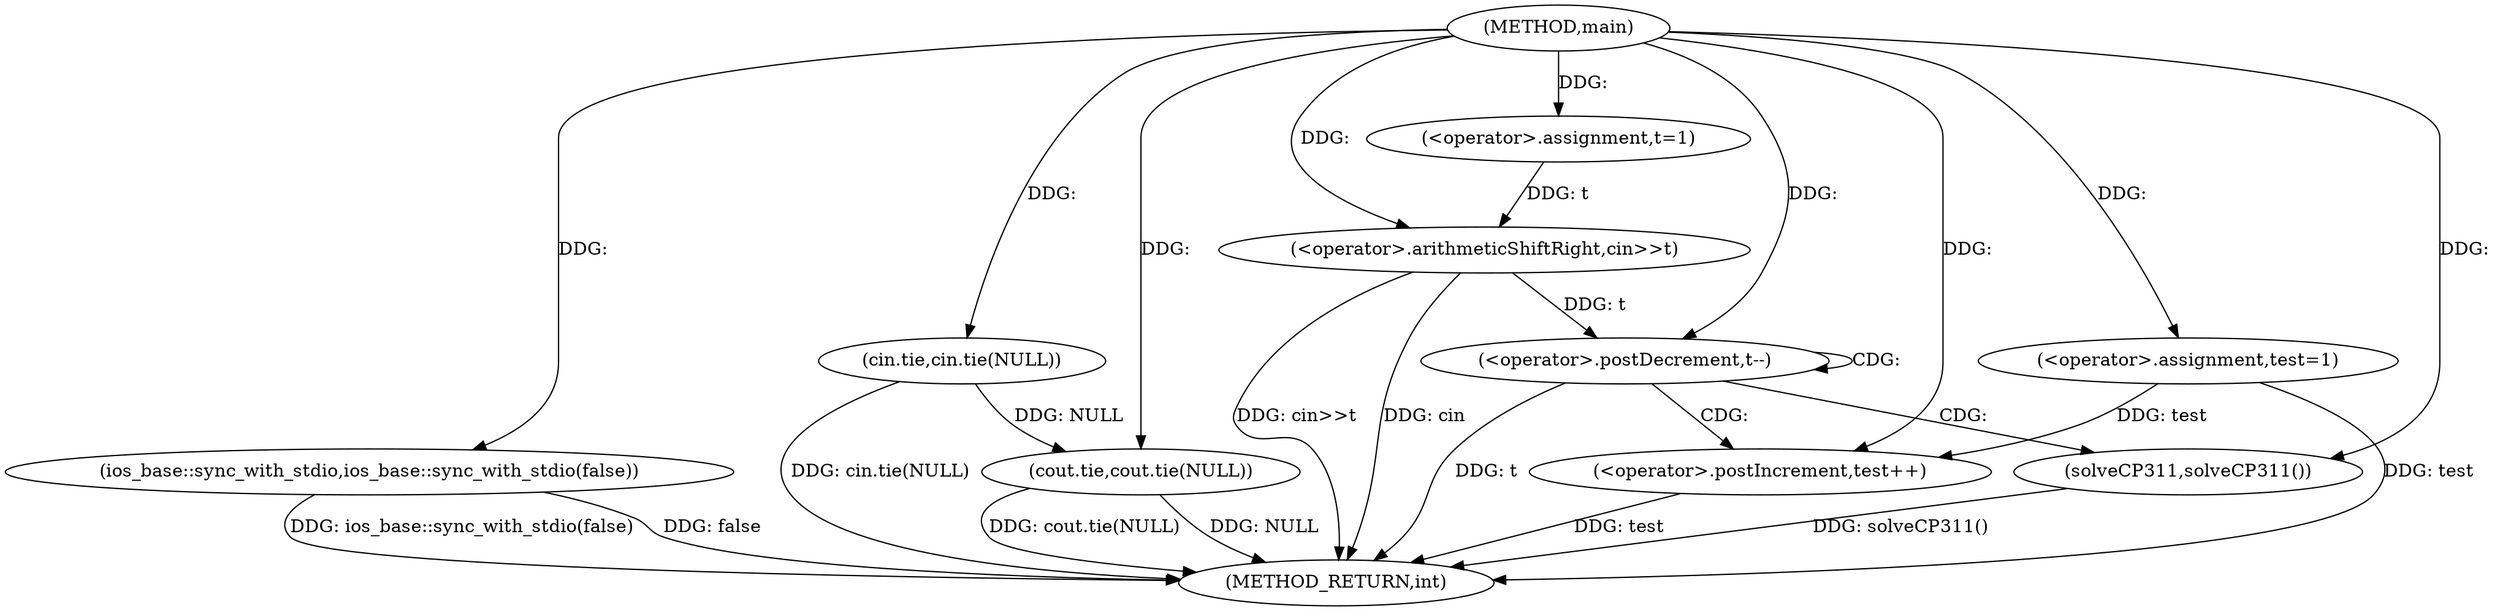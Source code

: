 digraph "main" {  
"1000129" [label = "(METHOD,main)" ]
"1000155" [label = "(METHOD_RETURN,int)" ]
"1000131" [label = "(ios_base::sync_with_stdio,ios_base::sync_with_stdio(false))" ]
"1000133" [label = "(cin.tie,cin.tie(NULL))" ]
"1000135" [label = "(cout.tie,cout.tie(NULL))" ]
"1000138" [label = "(<operator>.assignment,t=1)" ]
"1000141" [label = "(<operator>.arithmeticShiftRight,cin>>t)" ]
"1000145" [label = "(<operator>.assignment,test=1)" ]
"1000149" [label = "(<operator>.postDecrement,t--)" ]
"1000152" [label = "(<operator>.postIncrement,test++)" ]
"1000154" [label = "(solveCP311,solveCP311())" ]
  "1000131" -> "1000155"  [ label = "DDG: ios_base::sync_with_stdio(false)"] 
  "1000133" -> "1000155"  [ label = "DDG: cin.tie(NULL)"] 
  "1000135" -> "1000155"  [ label = "DDG: NULL"] 
  "1000135" -> "1000155"  [ label = "DDG: cout.tie(NULL)"] 
  "1000141" -> "1000155"  [ label = "DDG: cin>>t"] 
  "1000145" -> "1000155"  [ label = "DDG: test"] 
  "1000149" -> "1000155"  [ label = "DDG: t"] 
  "1000152" -> "1000155"  [ label = "DDG: test"] 
  "1000154" -> "1000155"  [ label = "DDG: solveCP311()"] 
  "1000131" -> "1000155"  [ label = "DDG: false"] 
  "1000141" -> "1000155"  [ label = "DDG: cin"] 
  "1000129" -> "1000138"  [ label = "DDG: "] 
  "1000129" -> "1000145"  [ label = "DDG: "] 
  "1000129" -> "1000131"  [ label = "DDG: "] 
  "1000129" -> "1000133"  [ label = "DDG: "] 
  "1000133" -> "1000135"  [ label = "DDG: NULL"] 
  "1000129" -> "1000135"  [ label = "DDG: "] 
  "1000129" -> "1000141"  [ label = "DDG: "] 
  "1000138" -> "1000141"  [ label = "DDG: t"] 
  "1000141" -> "1000149"  [ label = "DDG: t"] 
  "1000129" -> "1000149"  [ label = "DDG: "] 
  "1000129" -> "1000154"  [ label = "DDG: "] 
  "1000145" -> "1000152"  [ label = "DDG: test"] 
  "1000129" -> "1000152"  [ label = "DDG: "] 
  "1000149" -> "1000154"  [ label = "CDG: "] 
  "1000149" -> "1000152"  [ label = "CDG: "] 
  "1000149" -> "1000149"  [ label = "CDG: "] 
}
